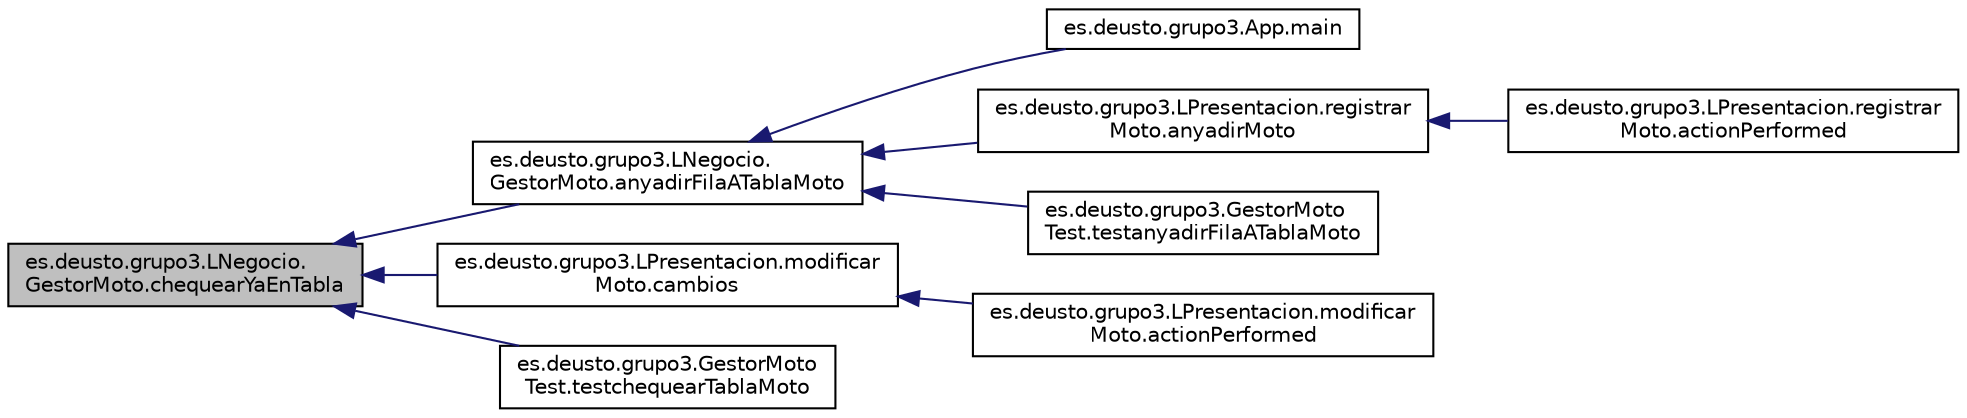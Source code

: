 digraph "es.deusto.grupo3.LNegocio.GestorMoto.chequearYaEnTabla"
{
  edge [fontname="Helvetica",fontsize="10",labelfontname="Helvetica",labelfontsize="10"];
  node [fontname="Helvetica",fontsize="10",shape=record];
  rankdir="LR";
  Node20 [label="es.deusto.grupo3.LNegocio.\lGestorMoto.chequearYaEnTabla",height=0.2,width=0.4,color="black", fillcolor="grey75", style="filled", fontcolor="black"];
  Node20 -> Node21 [dir="back",color="midnightblue",fontsize="10",style="solid",fontname="Helvetica"];
  Node21 [label="es.deusto.grupo3.LNegocio.\lGestorMoto.anyadirFilaATablaMoto",height=0.2,width=0.4,color="black", fillcolor="white", style="filled",URL="$classes_1_1deusto_1_1grupo3_1_1_l_negocio_1_1_gestor_moto.html#aed369cc095187d8191a2eff6ab935e2d"];
  Node21 -> Node22 [dir="back",color="midnightblue",fontsize="10",style="solid",fontname="Helvetica"];
  Node22 [label="es.deusto.grupo3.App.main",height=0.2,width=0.4,color="black", fillcolor="white", style="filled",URL="$classes_1_1deusto_1_1grupo3_1_1_app.html#adbec42c3421cfb42d453919d6405c261"];
  Node21 -> Node23 [dir="back",color="midnightblue",fontsize="10",style="solid",fontname="Helvetica"];
  Node23 [label="es.deusto.grupo3.LPresentacion.registrar\lMoto.anyadirMoto",height=0.2,width=0.4,color="black", fillcolor="white", style="filled",URL="$classes_1_1deusto_1_1grupo3_1_1_l_presentacion_1_1registrar_moto.html#a46ae0b58e8a87cdc801311c7fe9b420b"];
  Node23 -> Node24 [dir="back",color="midnightblue",fontsize="10",style="solid",fontname="Helvetica"];
  Node24 [label="es.deusto.grupo3.LPresentacion.registrar\lMoto.actionPerformed",height=0.2,width=0.4,color="black", fillcolor="white", style="filled",URL="$classes_1_1deusto_1_1grupo3_1_1_l_presentacion_1_1registrar_moto.html#af83f4715ceccc75cb292fa7d48f56da5"];
  Node21 -> Node25 [dir="back",color="midnightblue",fontsize="10",style="solid",fontname="Helvetica"];
  Node25 [label="es.deusto.grupo3.GestorMoto\lTest.testanyadirFilaATablaMoto",height=0.2,width=0.4,color="black", fillcolor="white", style="filled",URL="$classes_1_1deusto_1_1grupo3_1_1_gestor_moto_test.html#ad3474cce2cd039c51d74133640899f30"];
  Node20 -> Node26 [dir="back",color="midnightblue",fontsize="10",style="solid",fontname="Helvetica"];
  Node26 [label="es.deusto.grupo3.LPresentacion.modificar\lMoto.cambios",height=0.2,width=0.4,color="black", fillcolor="white", style="filled",URL="$classes_1_1deusto_1_1grupo3_1_1_l_presentacion_1_1modificar_moto.html#a3472f410c76613e9b162935ba00d84cc"];
  Node26 -> Node27 [dir="back",color="midnightblue",fontsize="10",style="solid",fontname="Helvetica"];
  Node27 [label="es.deusto.grupo3.LPresentacion.modificar\lMoto.actionPerformed",height=0.2,width=0.4,color="black", fillcolor="white", style="filled",URL="$classes_1_1deusto_1_1grupo3_1_1_l_presentacion_1_1modificar_moto.html#ab52e0339fcedf09e163c9b63ca40bc4a"];
  Node20 -> Node28 [dir="back",color="midnightblue",fontsize="10",style="solid",fontname="Helvetica"];
  Node28 [label="es.deusto.grupo3.GestorMoto\lTest.testchequearTablaMoto",height=0.2,width=0.4,color="black", fillcolor="white", style="filled",URL="$classes_1_1deusto_1_1grupo3_1_1_gestor_moto_test.html#a164d7bf91c3323b4c99682b82bb86bb8"];
}
